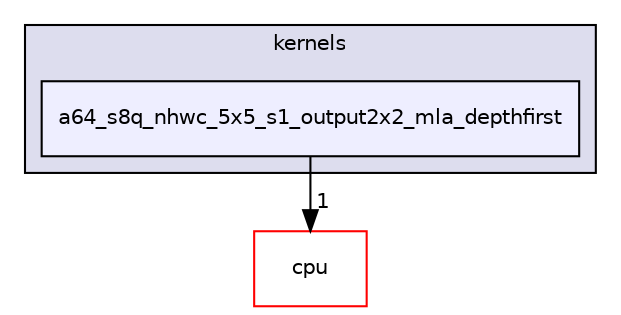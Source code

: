 digraph "src/core/NEON/kernels/arm_conv/depthwise/kernels/a64_s8q_nhwc_5x5_s1_output2x2_mla_depthfirst" {
  compound=true
  node [ fontsize="10", fontname="Helvetica"];
  edge [ labelfontsize="10", labelfontname="Helvetica"];
  subgraph clusterdir_032f7aa13c62ebf44c0c8538051c1ee7 {
    graph [ bgcolor="#ddddee", pencolor="black", label="kernels" fontname="Helvetica", fontsize="10", URL="dir_032f7aa13c62ebf44c0c8538051c1ee7.xhtml"]
  dir_014d8b072cbd148bd11129c1cf113b56 [shape=box, label="a64_s8q_nhwc_5x5_s1_output2x2_mla_depthfirst", style="filled", fillcolor="#eeeeff", pencolor="black", URL="dir_014d8b072cbd148bd11129c1cf113b56.xhtml"];
  }
  dir_2c61f424fd391396db977702a2beee9a [shape=box label="cpu" fillcolor="white" style="filled" color="red" URL="dir_2c61f424fd391396db977702a2beee9a.xhtml"];
  dir_014d8b072cbd148bd11129c1cf113b56->dir_2c61f424fd391396db977702a2beee9a [headlabel="1", labeldistance=1.5 headhref="dir_000115_000373.xhtml"];
}
